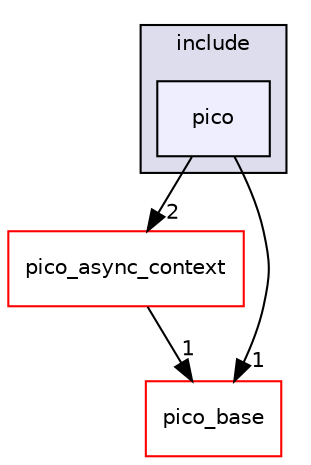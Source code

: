 digraph "pico_cyw43_driver/include/pico" {
  compound=true
  node [ fontsize="10", fontname="Helvetica"];
  edge [ labelfontsize="10", labelfontname="Helvetica"];
  subgraph clusterdir_172c148ae756e84bfe0b3b6f342f154e {
    graph [ bgcolor="#ddddee", pencolor="black", label="include" fontname="Helvetica", fontsize="10", URL="dir_172c148ae756e84bfe0b3b6f342f154e.html"]
  dir_9e51bd81f1ad553cfa563fb264167979 [shape=box, label="pico", style="filled", fillcolor="#eeeeff", pencolor="black", URL="dir_9e51bd81f1ad553cfa563fb264167979.html"];
  }
  dir_a9bad49c6feb32b30a0489a3284f07a6 [shape=box label="pico_async_context" fillcolor="white" style="filled" color="red" URL="dir_a9bad49c6feb32b30a0489a3284f07a6.html"];
  dir_ee4ba4c32933fd9d1c9bce216e67756d [shape=box label="pico_base" fillcolor="white" style="filled" color="red" URL="dir_ee4ba4c32933fd9d1c9bce216e67756d.html"];
  dir_9e51bd81f1ad553cfa563fb264167979->dir_a9bad49c6feb32b30a0489a3284f07a6 [headlabel="2", labeldistance=1.5 headhref="dir_000141_000123.html"];
  dir_9e51bd81f1ad553cfa563fb264167979->dir_ee4ba4c32933fd9d1c9bce216e67756d [headlabel="1", labeldistance=1.5 headhref="dir_000141_000007.html"];
  dir_a9bad49c6feb32b30a0489a3284f07a6->dir_ee4ba4c32933fd9d1c9bce216e67756d [headlabel="1", labeldistance=1.5 headhref="dir_000123_000007.html"];
}
